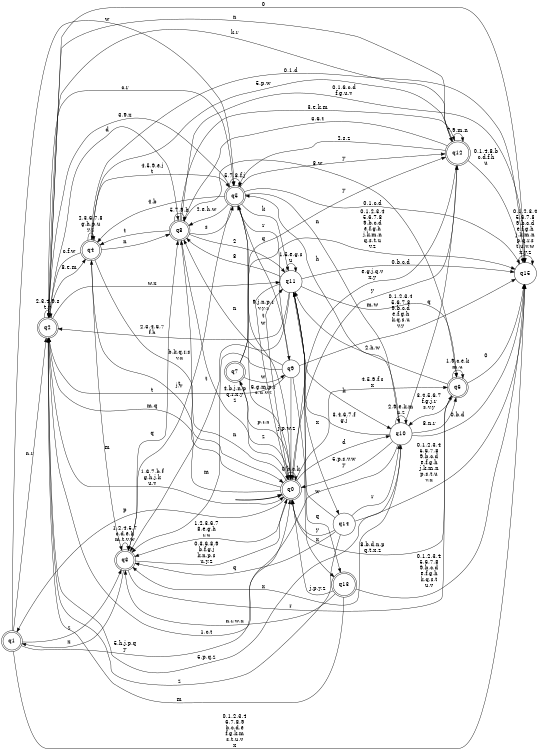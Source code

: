 digraph BlueStar {
__start0 [style = invis, shape = none, label = "", width = 0, height = 0];

rankdir=LR;
size="8,5";

s0 [style="rounded,filled", color="black", fillcolor="white" shape="doublecircle", label="q0"];
s1 [style="rounded,filled", color="black", fillcolor="white" shape="doublecircle", label="q1"];
s2 [style="rounded,filled", color="black", fillcolor="white" shape="doublecircle", label="q2"];
s3 [style="rounded,filled", color="black", fillcolor="white" shape="doublecircle", label="q3"];
s4 [style="rounded,filled", color="black", fillcolor="white" shape="doublecircle", label="q4"];
s5 [style="rounded,filled", color="black", fillcolor="white" shape="doublecircle", label="q5"];
s6 [style="rounded,filled", color="black", fillcolor="white" shape="doublecircle", label="q6"];
s7 [style="rounded,filled", color="black", fillcolor="white" shape="doublecircle", label="q7"];
s8 [style="rounded,filled", color="black", fillcolor="white" shape="doublecircle", label="q8"];
s9 [style="filled", color="black", fillcolor="white" shape="circle", label="q9"];
s10 [style="filled", color="black", fillcolor="white" shape="circle", label="q10"];
s11 [style="filled", color="black", fillcolor="white" shape="circle", label="q11"];
s12 [style="rounded,filled", color="black", fillcolor="white" shape="doublecircle", label="q12"];
s13 [style="rounded,filled", color="black", fillcolor="white" shape="doublecircle", label="q13"];
s14 [style="filled", color="black", fillcolor="white" shape="circle", label="q14"];
s15 [style="filled", color="black", fillcolor="white" shape="circle", label="q15"];
subgraph cluster_main { 
	graph [pad=".75", ranksep="0.15", nodesep="0.15"];
	 style=invis; 
	__start0 -> s0 [penwidth=2];
}
s0 -> s0 [label="0,b,c,k"];
s0 -> s1 [label="p"];
s0 -> s2 [label="m,q"];
s0 -> s3 [label="1,2,3,6,7\n8,e,g,h\nr,u"];
s0 -> s4 [label="j,v"];
s0 -> s5 [label="w"];
s0 -> s6 [label="4,5,9,f,s\nx"];
s0 -> s7 [label="z"];
s0 -> s8 [label="n"];
s0 -> s10 [label="d"];
s0 -> s11 [label="t"];
s0 -> s12 [label="y"];
s1 -> s0 [label="5,h,j,p,q\ny"];
s1 -> s2 [label="n,r"];
s1 -> s3 [label="z"];
s1 -> s5 [label="w"];
s1 -> s15 [label="0,1,2,3,4\n6,7,8,9\nb,c,d,e\nf,g,k,m\ns,t,u,v\nx"];
s2 -> s0 [label="1,6,7,b,f\ng,h,j,k\nu,v"];
s2 -> s2 [label="2,3,4,9,s\nt,y"];
s2 -> s4 [label="8,e,m"];
s2 -> s5 [label="c,r"];
s2 -> s8 [label="d"];
s2 -> s10 [label="5,p,q,z"];
s2 -> s11 [label="w,x"];
s2 -> s12 [label="n"];
s2 -> s15 [label="0"];
s3 -> s0 [label="0,3,6,8,9\nb,f,g,j\nk,n,p,s\nu,y,z"];
s3 -> s1 [label="x"];
s3 -> s3 [label="1,2,4,5,7\nc,d,e,h\nm,t,v,w"];
s3 -> s6 [label="r"];
s3 -> s8 [label="q"];
s4 -> s0 [label="b,k,q,r,s\nv,x"];
s4 -> s2 [label="c,f,w"];
s4 -> s3 [label="m"];
s4 -> s4 [label="2,3,6,7,8\ng,h,p,u\ny,z"];
s4 -> s5 [label="4,5,9,e,j\nt"];
s4 -> s8 [label="n"];
s4 -> s15 [label="0,1,d"];
s5 -> s0 [label="6,g,m,p,r\ns,u,v,z"];
s5 -> s2 [label="3,9,x"];
s5 -> s3 [label="t"];
s5 -> s4 [label="4,b"];
s5 -> s5 [label="5,7,8,f,j"];
s5 -> s8 [label="2,e,h,w"];
s5 -> s9 [label="q"];
s5 -> s10 [label="n"];
s5 -> s11 [label="k"];
s5 -> s12 [label="y"];
s5 -> s15 [label="0,1,c,d"];
s6 -> s0 [label="8,b,d,n,p\nq,t,x,z"];
s6 -> s6 [label="1,9,c,e,k\nm,u"];
s6 -> s10 [label="3,4,5,6,7\nf,g,j,r\ns,v,y"];
s6 -> s11 [label="2,h,w"];
s6 -> s15 [label="0"];
s7 -> s0 [label="p,r,x"];
s7 -> s9 [label="w"];
s7 -> s12 [label="y"];
s7 -> s15 [label="0,1,2,3,4\n5,6,7,8\n9,b,c,d\ne,f,g,h\nj,k,m,n\nq,s,t,u\nv,z"];
s8 -> s0 [label="4,b,j,n,p\nq,r,x,y\nz"];
s8 -> s4 [label="t"];
s8 -> s5 [label="s"];
s8 -> s6 [label="8,w"];
s8 -> s8 [label="5,7,9,h"];
s8 -> s11 [label="2"];
s8 -> s12 [label="3,e,k,m"];
s8 -> s15 [label="0,1,6,c,d\nf,g,u,v"];
s9 -> s0 [label="j,p,w,z"];
s9 -> s2 [label="t"];
s9 -> s3 [label="m"];
s9 -> s5 [label="r"];
s9 -> s8 [label="n"];
s9 -> s13 [label="x"];
s9 -> s15 [label="0,1,2,3,4\n5,6,7,8\n9,b,c,d\ne,f,g,h\nk,q,s,u\nv,y"];
s10 -> s0 [label="5,p,s,v,w\ny"];
s10 -> s2 [label="1,c,t"];
s10 -> s3 [label="x"];
s10 -> s5 [label="h"];
s10 -> s6 [label="8,n,r"];
s10 -> s10 [label="2,9,e,k,m\nu,z"];
s10 -> s11 [label="3,4,6,7,f\ng,j"];
s10 -> s12 [label="q"];
s10 -> s15 [label="0,b,d"];
s11 -> s0 [label="9,j,n,p,r\nv,y,z"];
s11 -> s2 [label="2,3,4,6,7\nf,h"];
s11 -> s3 [label="t"];
s11 -> s6 [label="m,w"];
s11 -> s8 [label="8"];
s11 -> s10 [label="k"];
s11 -> s11 [label="1,5,e,g,s\nu"];
s11 -> s13 [label="q"];
s11 -> s14 [label="x"];
s11 -> s15 [label="0,b,c,d"];
s12 -> s0 [label="e,g,j,q,v\nx,y"];
s12 -> s2 [label="k,r"];
s12 -> s4 [label="5,p,w"];
s12 -> s5 [label="2,s,z"];
s12 -> s8 [label="3,6,t"];
s12 -> s12 [label="7,9,m,n"];
s12 -> s15 [label="0,1,4,8,b\nc,d,f,h\nu"];
s13 -> s0 [label="j,p,y,z"];
s13 -> s2 [label="m"];
s13 -> s3 [label="n,r,w,x"];
s13 -> s15 [label="0,1,2,3,4\n5,6,7,8\n9,b,c,d\ne,f,g,h\nk,q,s,t\nu,v"];
s14 -> s0 [label="y"];
s14 -> s2 [label="z"];
s14 -> s3 [label="q"];
s14 -> s10 [label="r"];
s14 -> s11 [label="w"];
s14 -> s15 [label="0,1,2,3,4\n5,6,7,8\n9,b,c,d\ne,f,g,h\nj,k,m,n\np,s,t,u\nv,x"];
s15 -> s15 [label="0,1,2,3,4\n5,6,7,8\n9,b,c,d\ne,f,g,h\nj,k,m,n\np,q,r,s\nt,u,v,w\nx,y,z"];

}
